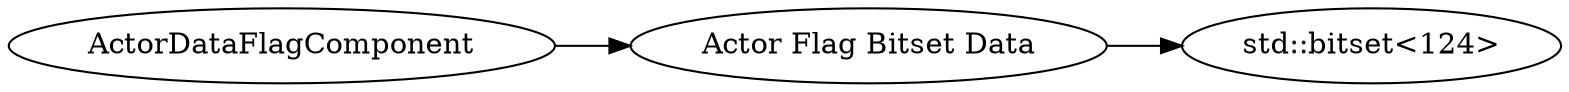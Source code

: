 digraph "ActorDataFlagComponent" {
rankdir = LR
2
2 -> 3
3 -> 7

2 [label="ActorDataFlagComponent",comment="name: \"ActorDataFlagComponent\", typeName: \"\", id: 2, branchId: 0, recurseId: -1, attributes: 0, notes: \"\""];
3 [label="Actor Flag Bitset Data",comment="name: \"Actor Flag Bitset Data\", typeName: \"std::bitset<124>\", id: 3, branchId: 0, recurseId: -1, attributes: 256, notes: \"Bitset where the bits are indexed by ActorFlags, see ActorFlagsBitset\""];
7 [label="std::bitset<124>",comment="name: \"std::bitset<124>\", typeName: \"\", id: 7, branchId: 0, recurseId: -1, attributes: 512, notes: \"\""];
{ rank = max;7}

}
